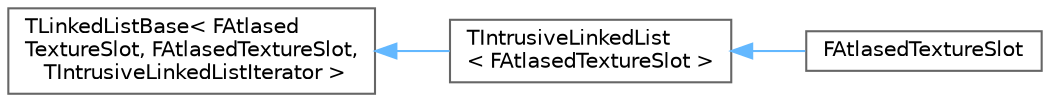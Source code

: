 digraph "Graphical Class Hierarchy"
{
 // INTERACTIVE_SVG=YES
 // LATEX_PDF_SIZE
  bgcolor="transparent";
  edge [fontname=Helvetica,fontsize=10,labelfontname=Helvetica,labelfontsize=10];
  node [fontname=Helvetica,fontsize=10,shape=box,height=0.2,width=0.4];
  rankdir="LR";
  Node0 [id="Node000000",label="TLinkedListBase\< FAtlased\lTextureSlot, FAtlasedTextureSlot,\l TIntrusiveLinkedListIterator \>",height=0.2,width=0.4,color="grey40", fillcolor="white", style="filled",URL="$d7/da3/classTLinkedListBase.html",tooltip=" "];
  Node0 -> Node1 [id="edge6376_Node000000_Node000001",dir="back",color="steelblue1",style="solid",tooltip=" "];
  Node1 [id="Node000001",label="TIntrusiveLinkedList\l\< FAtlasedTextureSlot \>",height=0.2,width=0.4,color="grey40", fillcolor="white", style="filled",URL="$d2/dea/classTIntrusiveLinkedList.html",tooltip=" "];
  Node1 -> Node2 [id="edge6377_Node000001_Node000002",dir="back",color="steelblue1",style="solid",tooltip=" "];
  Node2 [id="Node000002",label="FAtlasedTextureSlot",height=0.2,width=0.4,color="grey40", fillcolor="white", style="filled",URL="$d2/d65/structFAtlasedTextureSlot.html",tooltip="Structure holding information about where a texture is located in the atlas."];
}
